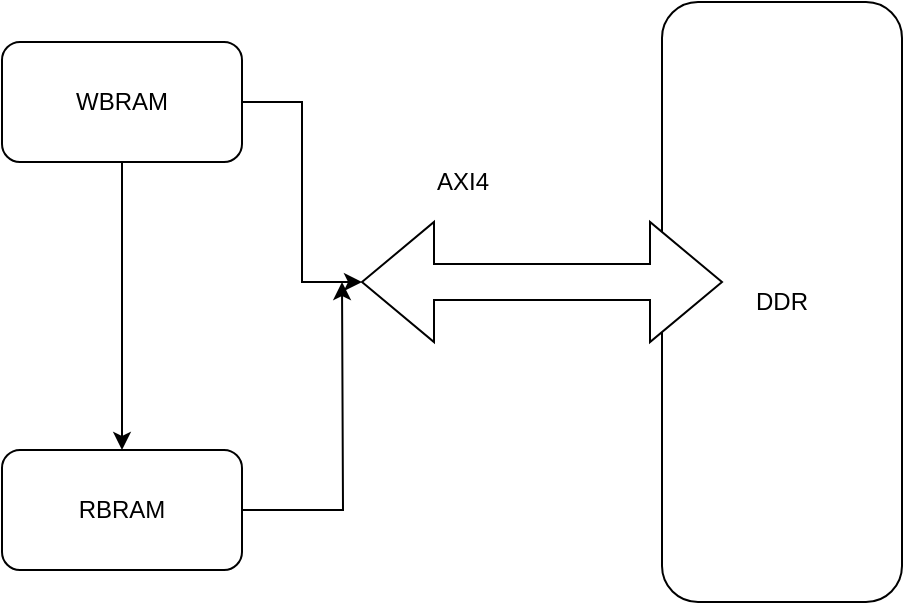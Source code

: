 <mxfile version="12.9.10" type="github">
  <diagram id="vPkoD4cjhlNXQQTwAjVm" name="Page-1">
    <mxGraphModel dx="981" dy="526" grid="1" gridSize="10" guides="1" tooltips="1" connect="1" arrows="1" fold="1" page="1" pageScale="1" pageWidth="1169" pageHeight="827" math="0" shadow="0">
      <root>
        <mxCell id="0" />
        <mxCell id="1" parent="0" />
        <mxCell id="KdVAQakqdPZRSXLw0mr6-6" style="edgeStyle=orthogonalEdgeStyle;rounded=0;orthogonalLoop=1;jettySize=auto;html=1;exitX=1;exitY=0.5;exitDx=0;exitDy=0;entryX=0;entryY=0.5;entryDx=0;entryDy=0;entryPerimeter=0;" edge="1" parent="1" source="KdVAQakqdPZRSXLw0mr6-1" target="KdVAQakqdPZRSXLw0mr6-4">
          <mxGeometry relative="1" as="geometry" />
        </mxCell>
        <mxCell id="KdVAQakqdPZRSXLw0mr6-12" style="edgeStyle=orthogonalEdgeStyle;rounded=0;orthogonalLoop=1;jettySize=auto;html=1;exitX=0.5;exitY=1;exitDx=0;exitDy=0;" edge="1" parent="1" source="KdVAQakqdPZRSXLw0mr6-1" target="KdVAQakqdPZRSXLw0mr6-2">
          <mxGeometry relative="1" as="geometry" />
        </mxCell>
        <mxCell id="KdVAQakqdPZRSXLw0mr6-1" value="WBRAM" style="rounded=1;whiteSpace=wrap;html=1;" vertex="1" parent="1">
          <mxGeometry x="270" y="150" width="120" height="60" as="geometry" />
        </mxCell>
        <mxCell id="KdVAQakqdPZRSXLw0mr6-7" style="edgeStyle=orthogonalEdgeStyle;rounded=0;orthogonalLoop=1;jettySize=auto;html=1;exitX=1;exitY=0.5;exitDx=0;exitDy=0;" edge="1" parent="1" source="KdVAQakqdPZRSXLw0mr6-2">
          <mxGeometry relative="1" as="geometry">
            <mxPoint x="440" y="270" as="targetPoint" />
          </mxGeometry>
        </mxCell>
        <mxCell id="KdVAQakqdPZRSXLw0mr6-2" value="RBRAM" style="rounded=1;whiteSpace=wrap;html=1;" vertex="1" parent="1">
          <mxGeometry x="270" y="354" width="120" height="60" as="geometry" />
        </mxCell>
        <mxCell id="KdVAQakqdPZRSXLw0mr6-3" value="DDR" style="rounded=1;whiteSpace=wrap;html=1;" vertex="1" parent="1">
          <mxGeometry x="600" y="130" width="120" height="300" as="geometry" />
        </mxCell>
        <mxCell id="KdVAQakqdPZRSXLw0mr6-4" value="" style="shape=doubleArrow;whiteSpace=wrap;html=1;" vertex="1" parent="1">
          <mxGeometry x="450" y="240" width="180" height="60" as="geometry" />
        </mxCell>
        <mxCell id="KdVAQakqdPZRSXLw0mr6-5" value="AXI4" style="text;html=1;align=center;verticalAlign=middle;resizable=0;points=[];autosize=1;" vertex="1" parent="1">
          <mxGeometry x="480" y="210" width="40" height="20" as="geometry" />
        </mxCell>
      </root>
    </mxGraphModel>
  </diagram>
</mxfile>
